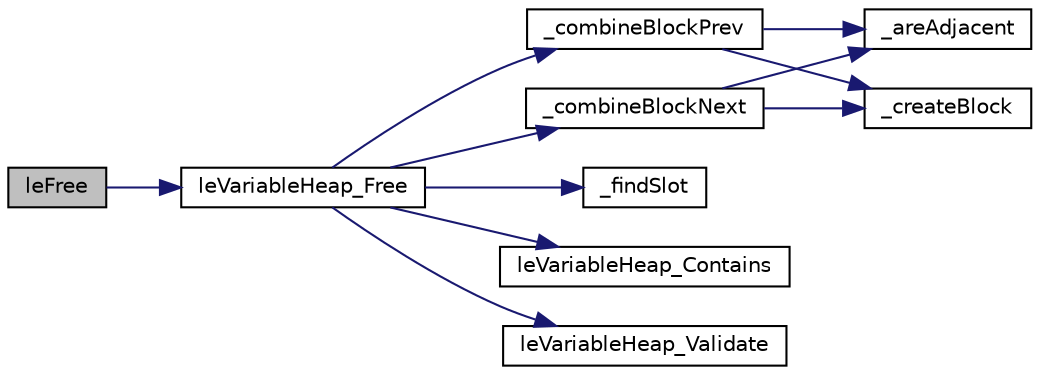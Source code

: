 digraph "leFree"
{
 // LATEX_PDF_SIZE
  edge [fontname="Helvetica",fontsize="10",labelfontname="Helvetica",labelfontsize="10"];
  node [fontname="Helvetica",fontsize="10",shape=record];
  rankdir="LR";
  Node1 [label="leFree",height=0.2,width=0.4,color="black", fillcolor="grey75", style="filled", fontcolor="black",tooltip=" "];
  Node1 -> Node2 [color="midnightblue",fontsize="10",style="solid",fontname="Helvetica"];
  Node2 [label="leVariableHeap_Free",height=0.2,width=0.4,color="black", fillcolor="white", style="filled",URL="$legato__variableheap_8c.html#aa1924b7cc36b0e02966c09c8b25fc95b",tooltip=" "];
  Node2 -> Node3 [color="midnightblue",fontsize="10",style="solid",fontname="Helvetica"];
  Node3 [label="_combineBlockNext",height=0.2,width=0.4,color="black", fillcolor="white", style="filled",URL="$legato__variableheap_8c.html#ad58f9f47422d91c3af6c7881099779cd",tooltip=" "];
  Node3 -> Node4 [color="midnightblue",fontsize="10",style="solid",fontname="Helvetica"];
  Node4 [label="_areAdjacent",height=0.2,width=0.4,color="black", fillcolor="white", style="filled",URL="$legato__variableheap_8c.html#a211c78b4fd99d801ce76f0dc218280f1",tooltip=" "];
  Node3 -> Node5 [color="midnightblue",fontsize="10",style="solid",fontname="Helvetica"];
  Node5 [label="_createBlock",height=0.2,width=0.4,color="black", fillcolor="white", style="filled",URL="$legato__variableheap_8c.html#a796e97911458f2141c3677bfb1333515",tooltip=" "];
  Node2 -> Node6 [color="midnightblue",fontsize="10",style="solid",fontname="Helvetica"];
  Node6 [label="_combineBlockPrev",height=0.2,width=0.4,color="black", fillcolor="white", style="filled",URL="$legato__variableheap_8c.html#ab2790a62ca863d0abf6f576266a54251",tooltip=" "];
  Node6 -> Node4 [color="midnightblue",fontsize="10",style="solid",fontname="Helvetica"];
  Node6 -> Node5 [color="midnightblue",fontsize="10",style="solid",fontname="Helvetica"];
  Node2 -> Node7 [color="midnightblue",fontsize="10",style="solid",fontname="Helvetica"];
  Node7 [label="_findSlot",height=0.2,width=0.4,color="black", fillcolor="white", style="filled",URL="$legato__variableheap_8c.html#ab4b6ee688bb3135541e8146d6a901cc5",tooltip=" "];
  Node2 -> Node8 [color="midnightblue",fontsize="10",style="solid",fontname="Helvetica"];
  Node8 [label="leVariableHeap_Contains",height=0.2,width=0.4,color="black", fillcolor="white", style="filled",URL="$legato__variableheap_8c.html#a6fb37c550d04f62d574c069da6ef78b1",tooltip=" "];
  Node2 -> Node9 [color="midnightblue",fontsize="10",style="solid",fontname="Helvetica"];
  Node9 [label="leVariableHeap_Validate",height=0.2,width=0.4,color="black", fillcolor="white", style="filled",URL="$legato__variableheap_8c.html#a9811cb0a94c753461c5d41ee4202ca93",tooltip=" "];
}
